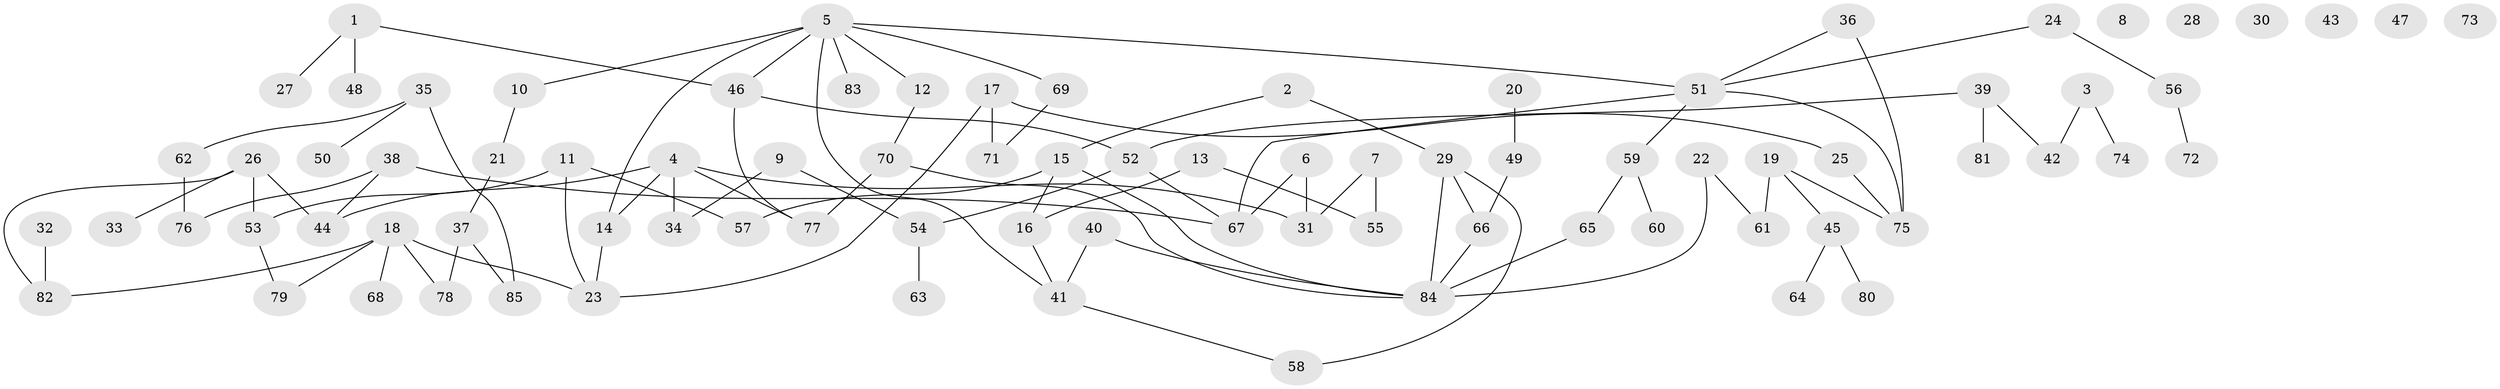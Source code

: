 // Generated by graph-tools (version 1.1) at 2025/33/03/09/25 02:33:48]
// undirected, 85 vertices, 101 edges
graph export_dot {
graph [start="1"]
  node [color=gray90,style=filled];
  1;
  2;
  3;
  4;
  5;
  6;
  7;
  8;
  9;
  10;
  11;
  12;
  13;
  14;
  15;
  16;
  17;
  18;
  19;
  20;
  21;
  22;
  23;
  24;
  25;
  26;
  27;
  28;
  29;
  30;
  31;
  32;
  33;
  34;
  35;
  36;
  37;
  38;
  39;
  40;
  41;
  42;
  43;
  44;
  45;
  46;
  47;
  48;
  49;
  50;
  51;
  52;
  53;
  54;
  55;
  56;
  57;
  58;
  59;
  60;
  61;
  62;
  63;
  64;
  65;
  66;
  67;
  68;
  69;
  70;
  71;
  72;
  73;
  74;
  75;
  76;
  77;
  78;
  79;
  80;
  81;
  82;
  83;
  84;
  85;
  1 -- 27;
  1 -- 46;
  1 -- 48;
  2 -- 15;
  2 -- 29;
  3 -- 42;
  3 -- 74;
  4 -- 14;
  4 -- 31;
  4 -- 34;
  4 -- 44;
  4 -- 77;
  5 -- 10;
  5 -- 12;
  5 -- 14;
  5 -- 41;
  5 -- 46;
  5 -- 51;
  5 -- 69;
  5 -- 83;
  6 -- 31;
  6 -- 67;
  7 -- 31;
  7 -- 55;
  9 -- 34;
  9 -- 54;
  10 -- 21;
  11 -- 23;
  11 -- 53;
  11 -- 57;
  12 -- 70;
  13 -- 16;
  13 -- 55;
  14 -- 23;
  15 -- 16;
  15 -- 57;
  15 -- 84;
  16 -- 41;
  17 -- 23;
  17 -- 25;
  17 -- 71;
  18 -- 23;
  18 -- 68;
  18 -- 78;
  18 -- 79;
  18 -- 82;
  19 -- 45;
  19 -- 61;
  19 -- 75;
  20 -- 49;
  21 -- 37;
  22 -- 61;
  22 -- 84;
  24 -- 51;
  24 -- 56;
  25 -- 75;
  26 -- 33;
  26 -- 44;
  26 -- 53;
  26 -- 82;
  29 -- 58;
  29 -- 66;
  29 -- 84;
  32 -- 82;
  35 -- 50;
  35 -- 62;
  35 -- 85;
  36 -- 51;
  36 -- 75;
  37 -- 78;
  37 -- 85;
  38 -- 44;
  38 -- 67;
  38 -- 76;
  39 -- 42;
  39 -- 52;
  39 -- 81;
  40 -- 41;
  40 -- 84;
  41 -- 58;
  45 -- 64;
  45 -- 80;
  46 -- 52;
  46 -- 77;
  49 -- 66;
  51 -- 59;
  51 -- 67;
  51 -- 75;
  52 -- 54;
  52 -- 67;
  53 -- 79;
  54 -- 63;
  56 -- 72;
  59 -- 60;
  59 -- 65;
  62 -- 76;
  65 -- 84;
  66 -- 84;
  69 -- 71;
  70 -- 77;
  70 -- 84;
}

